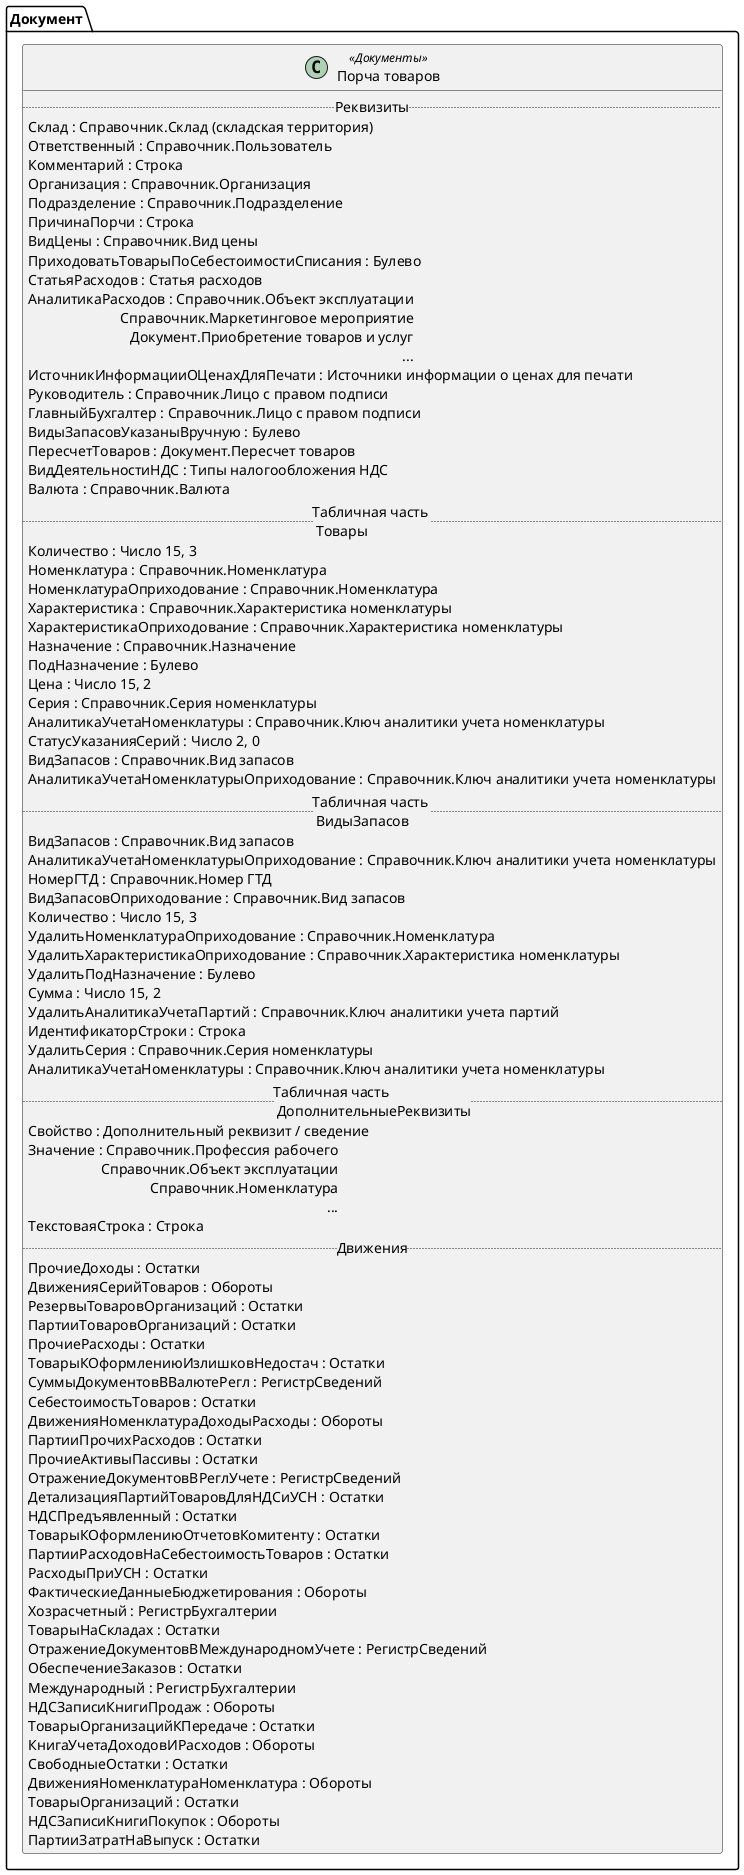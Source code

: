 ﻿@startuml ПорчаТоваров
'!include templates.wsd
'..\include templates.wsd
class Документ.ПорчаТоваров as "Порча товаров" <<Документы>>
{
..Реквизиты..
Склад : Справочник.Склад (складская территория)
Ответственный : Справочник.Пользователь
Комментарий : Строка
Организация : Справочник.Организация
Подразделение : Справочник.Подразделение
ПричинаПорчи : Строка
ВидЦены : Справочник.Вид цены
ПриходоватьТоварыПоСебестоимостиСписания : Булево
СтатьяРасходов : Статья расходов
АналитикаРасходов : Справочник.Объект эксплуатации\rСправочник.Маркетинговое мероприятие\rДокумент.Приобретение товаров и услуг\r...
ИсточникИнформацииОЦенахДляПечати : Источники информации о ценах для печати
Руководитель : Справочник.Лицо с правом подписи
ГлавныйБухгалтер : Справочник.Лицо с правом подписи
ВидыЗапасовУказаныВручную : Булево
ПересчетТоваров : Документ.Пересчет товаров
ВидДеятельностиНДС : Типы налогообложения НДС
Валюта : Справочник.Валюта
..Табличная часть \n Товары..
Количество : Число 15, 3
Номенклатура : Справочник.Номенклатура
НоменклатураОприходование : Справочник.Номенклатура
Характеристика : Справочник.Характеристика номенклатуры
ХарактеристикаОприходование : Справочник.Характеристика номенклатуры
Назначение : Справочник.Назначение
ПодНазначение : Булево
Цена : Число 15, 2
Серия : Справочник.Серия номенклатуры
АналитикаУчетаНоменклатуры : Справочник.Ключ аналитики учета номенклатуры
СтатусУказанияСерий : Число 2, 0
ВидЗапасов : Справочник.Вид запасов
АналитикаУчетаНоменклатурыОприходование : Справочник.Ключ аналитики учета номенклатуры
..Табличная часть \n ВидыЗапасов..
ВидЗапасов : Справочник.Вид запасов
АналитикаУчетаНоменклатурыОприходование : Справочник.Ключ аналитики учета номенклатуры
НомерГТД : Справочник.Номер ГТД
ВидЗапасовОприходование : Справочник.Вид запасов
Количество : Число 15, 3
УдалитьНоменклатураОприходование : Справочник.Номенклатура
УдалитьХарактеристикаОприходование : Справочник.Характеристика номенклатуры
УдалитьПодНазначение : Булево
Сумма : Число 15, 2
УдалитьАналитикаУчетаПартий : Справочник.Ключ аналитики учета партий
ИдентификаторСтроки : Строка
УдалитьСерия : Справочник.Серия номенклатуры
АналитикаУчетаНоменклатуры : Справочник.Ключ аналитики учета номенклатуры
..Табличная часть \n ДополнительныеРеквизиты..
Свойство : Дополнительный реквизит / сведение
Значение : Справочник.Профессия рабочего\rСправочник.Объект эксплуатации\rСправочник.Номенклатура\r...
ТекстоваяСтрока : Строка
..Движения..
ПрочиеДоходы : Остатки
ДвиженияСерийТоваров : Обороты
РезервыТоваровОрганизаций : Остатки
ПартииТоваровОрганизаций : Остатки
ПрочиеРасходы : Остатки
ТоварыКОформлениюИзлишковНедостач : Остатки
СуммыДокументовВВалютеРегл : РегистрСведений
СебестоимостьТоваров : Остатки
ДвиженияНоменклатураДоходыРасходы : Обороты
ПартииПрочихРасходов : Остатки
ПрочиеАктивыПассивы : Остатки
ОтражениеДокументовВРеглУчете : РегистрСведений
ДетализацияПартийТоваровДляНДСиУСН : Остатки
НДСПредъявленный : Остатки
ТоварыКОформлениюОтчетовКомитенту : Остатки
ПартииРасходовНаСебестоимостьТоваров : Остатки
РасходыПриУСН : Остатки
ФактическиеДанныеБюджетирования : Обороты
Хозрасчетный : РегистрБухгалтерии
ТоварыНаСкладах : Остатки
ОтражениеДокументовВМеждународномУчете : РегистрСведений
ОбеспечениеЗаказов : Остатки
Международный : РегистрБухгалтерии
НДСЗаписиКнигиПродаж : Обороты
ТоварыОрганизацийКПередаче : Остатки
КнигаУчетаДоходовИРасходов : Обороты
СвободныеОстатки : Остатки
ДвиженияНоменклатураНоменклатура : Обороты
ТоварыОрганизаций : Остатки
НДСЗаписиКнигиПокупок : Обороты
ПартииЗатратНаВыпуск : Остатки
}
@enduml
